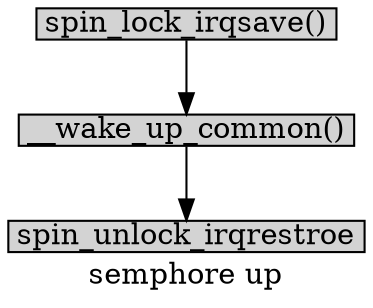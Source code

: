 digraph completion{
		label="semphore up";
        size="10,18";
        ratio=filled;

		node[style=filled, shape = box, margin="0.05,0.005",height="0.1",width="0.1"];

		spin_lock_irqsave[label="spin_lock_irqsave()"];
		__wake_up_common[label="__wake_up_common()"];
		spin_unlock_irqrestroe[label="spin_unlock_irqrestroe"];

		spin_lock_irqsave -> __wake_up_common;
		__wake_up_common -> spin_unlock_irqrestroe;
		
		}
